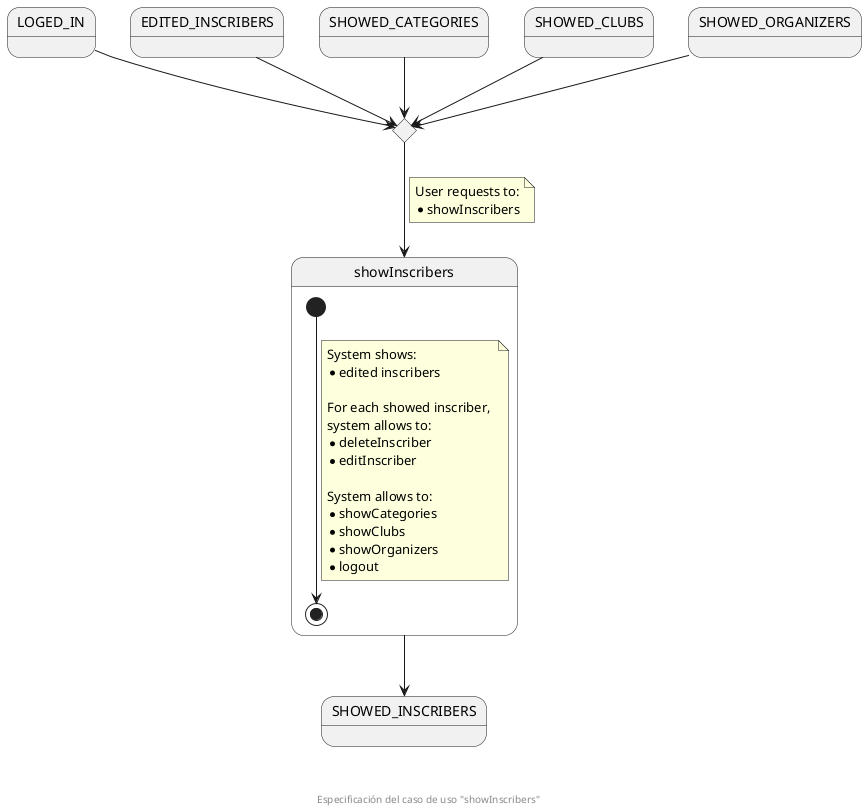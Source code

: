 @startuml
state LOGED_IN
state EDITED_INSCRIBERS
state SHOWED_CATEGORIES
state SHOWED_CLUBS
state SHOWED_ORGANIZERS

state enterShowInscriberCHC <<choice>>

state showInscribers {
  [*] --> [*]
  note on link
    System shows:
    * edited inscribers

    For each showed inscriber, 
    system allows to:
    * deleteInscriber
    * editInscriber

    System allows to:
    * showCategories
    * showClubs
    * showOrganizers
    * logout
  end note
}
state SHOWED_INSCRIBERS

LOGED_IN --> enterShowInscriberCHC
EDITED_INSCRIBERS --> enterShowInscriberCHC
SHOWED_CATEGORIES --> enterShowInscriberCHC
SHOWED_CLUBS --> enterShowInscriberCHC
SHOWED_ORGANIZERS --> enterShowInscriberCHC

enterShowInscriberCHC --> showInscribers
note on link
  User requests to:
  * showInscribers
end note
showInscribers --> SHOWED_INSCRIBERS

footer \n\n\n Especificación del caso de uso "showInscribers"
@enduml

